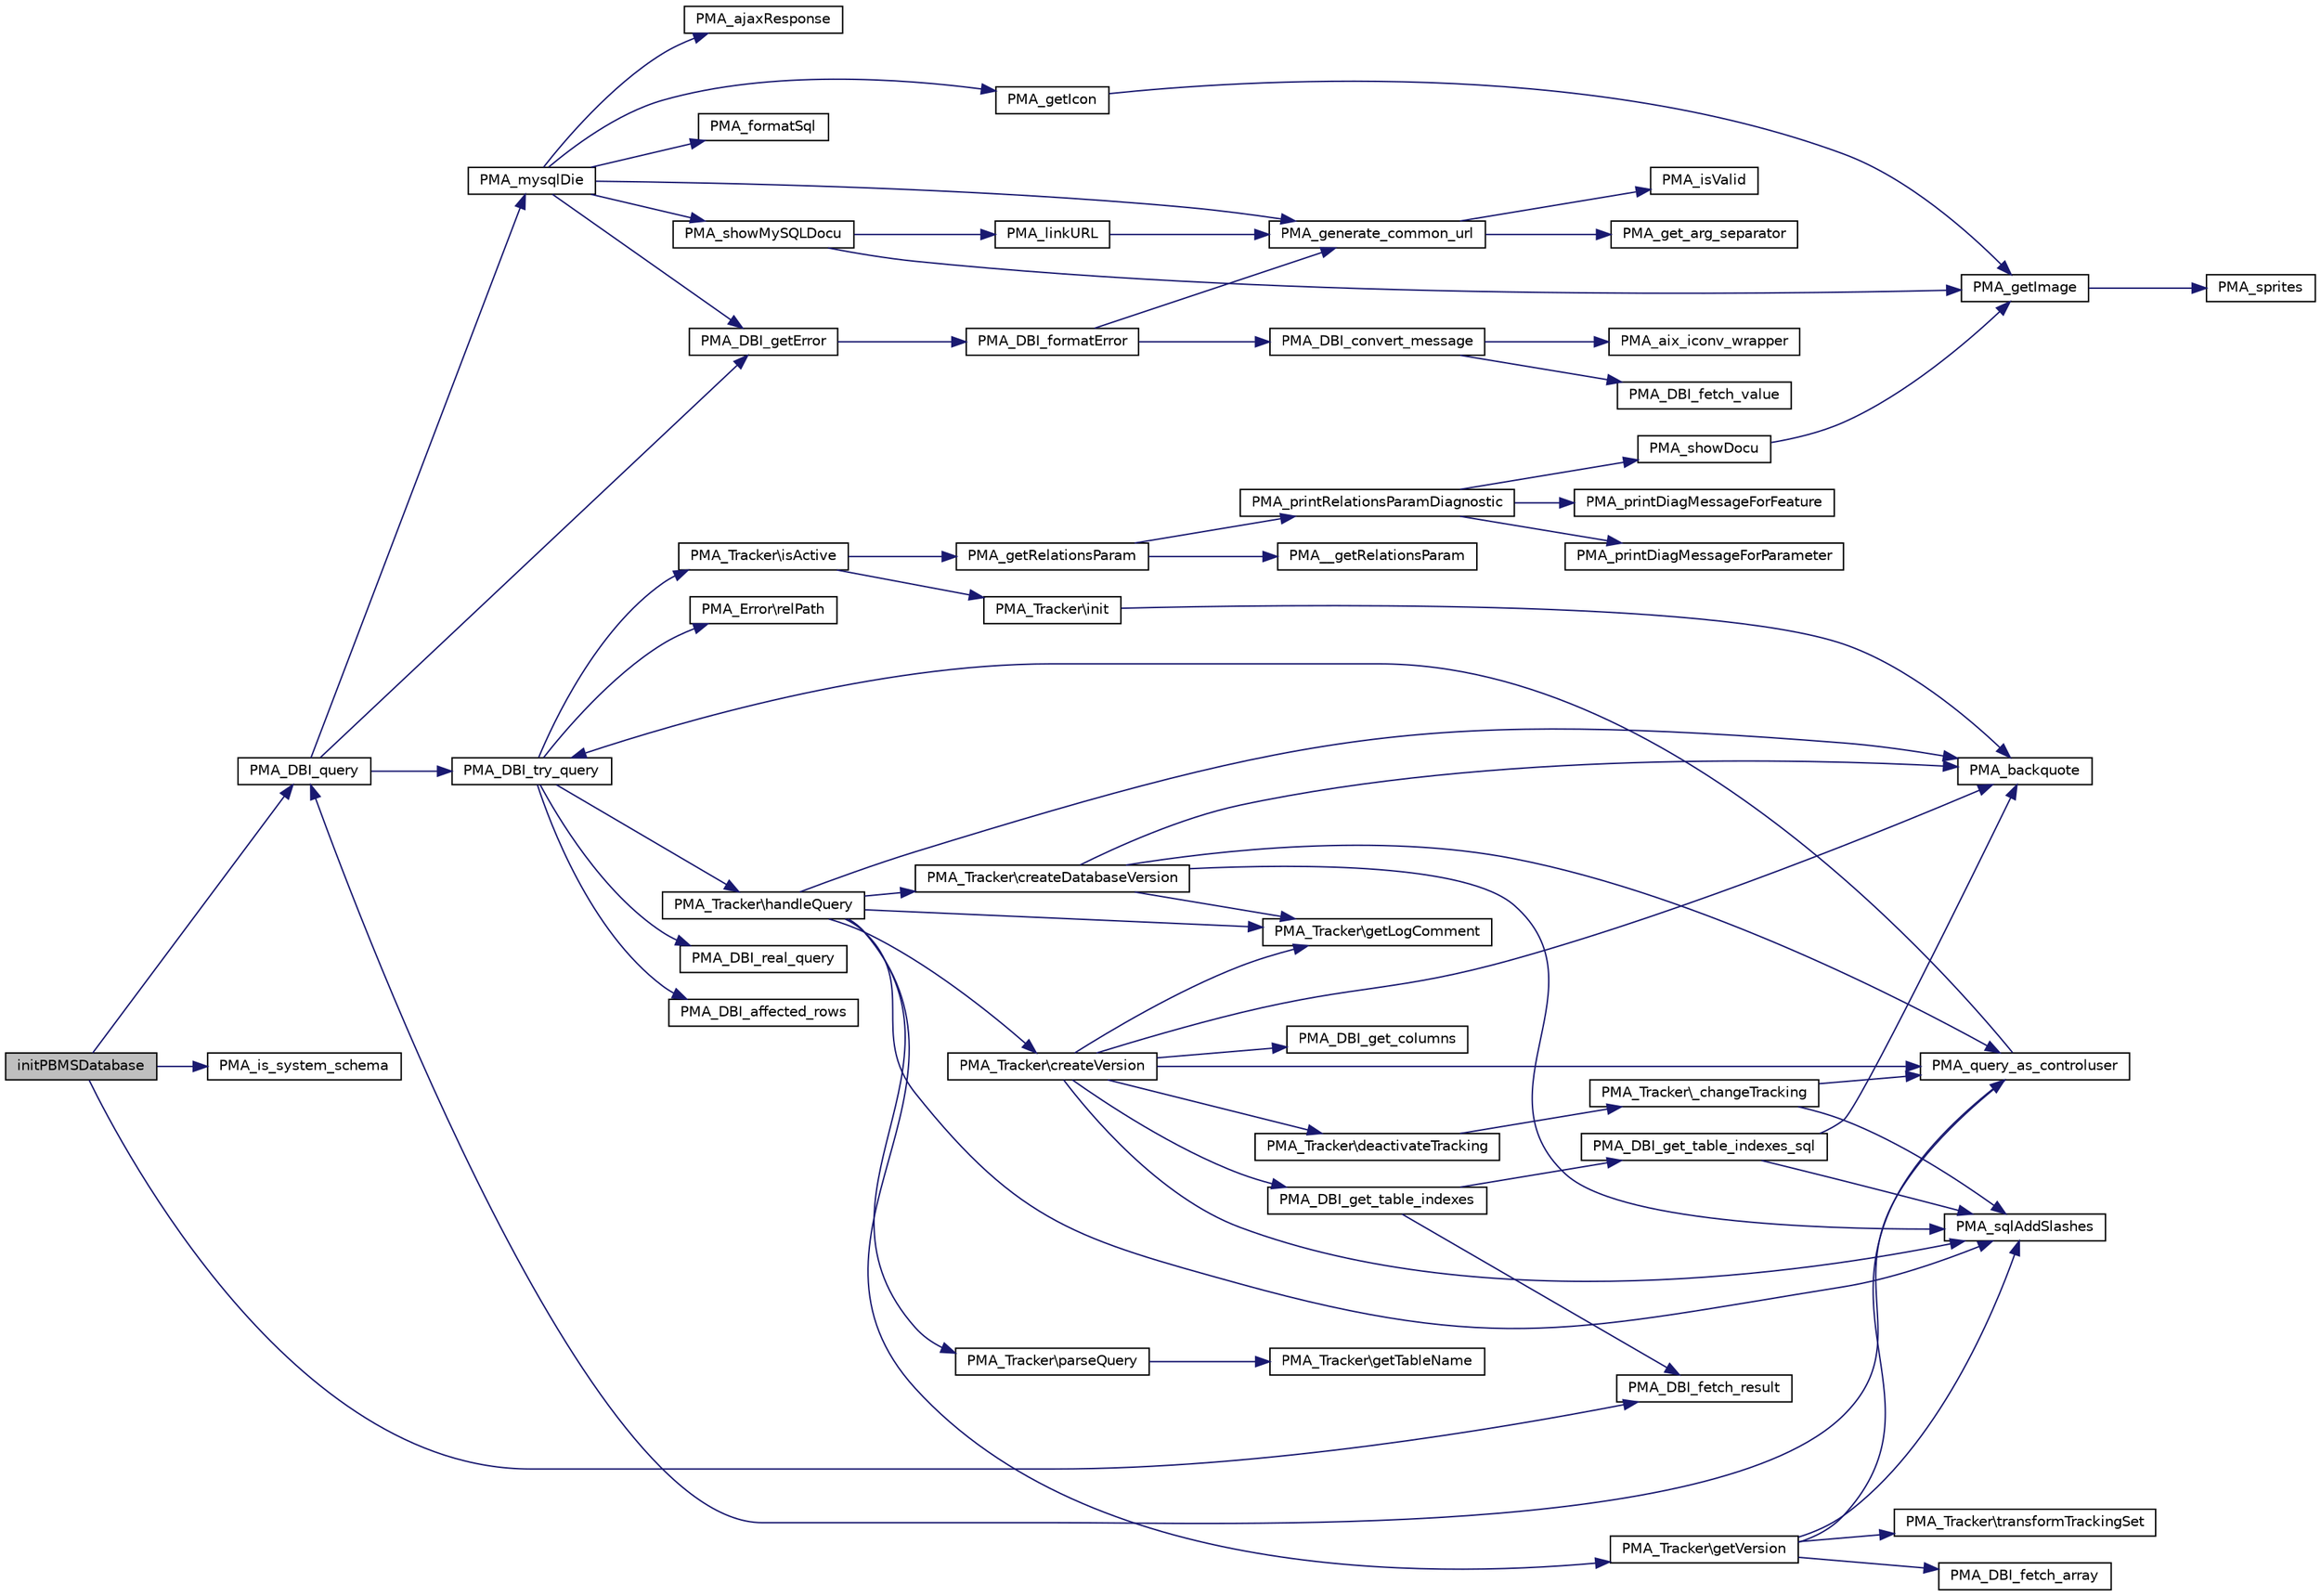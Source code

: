 digraph G
{
  edge [fontname="Helvetica",fontsize="10",labelfontname="Helvetica",labelfontsize="10"];
  node [fontname="Helvetica",fontsize="10",shape=record];
  rankdir="LR";
  Node1 [label="initPBMSDatabase",height=0.2,width=0.4,color="black", fillcolor="grey75", style="filled" fontcolor="black"];
  Node1 -> Node2 [color="midnightblue",fontsize="10",style="solid",fontname="Helvetica"];
  Node2 [label="PMA_DBI_fetch_result",height=0.2,width=0.4,color="black", fillcolor="white", style="filled",URL="$database__interface_8lib_8php.html#a761f919096699667412d2ffd391eaa5b",tooltip="returns all rows in the resultset in one array"];
  Node1 -> Node3 [color="midnightblue",fontsize="10",style="solid",fontname="Helvetica"];
  Node3 [label="PMA_is_system_schema",height=0.2,width=0.4,color="black", fillcolor="white", style="filled",URL="$database__interface_8lib_8php.html#ab3a7f643170e9d96461975b2f2786555",tooltip="Checks whether given schema is a system schema: information_schema (MySQL and Drizzle) or data_dictio..."];
  Node1 -> Node4 [color="midnightblue",fontsize="10",style="solid",fontname="Helvetica"];
  Node4 [label="PMA_DBI_query",height=0.2,width=0.4,color="black", fillcolor="white", style="filled",URL="$database__interface_8lib_8php.html#ab439cded0e18a60e731e76aa4567c089",tooltip="runs a query"];
  Node4 -> Node5 [color="midnightblue",fontsize="10",style="solid",fontname="Helvetica"];
  Node5 [label="PMA_DBI_try_query",height=0.2,width=0.4,color="black", fillcolor="white", style="filled",URL="$database__interface_8lib_8php.html#af4f8622d2f5df7858e4e6ca425ac0274",tooltip="runs a query and returns the result"];
  Node5 -> Node6 [color="midnightblue",fontsize="10",style="solid",fontname="Helvetica"];
  Node6 [label="PMA_DBI_real_query",height=0.2,width=0.4,color="black", fillcolor="white", style="filled",URL="$drizzle_8dbi_8lib_8php.html#a08ba0b503ffbca6710452ba365580035",tooltip="runs a query and returns the result"];
  Node5 -> Node7 [color="midnightblue",fontsize="10",style="solid",fontname="Helvetica"];
  Node7 [label="PMA_DBI_affected_rows",height=0.2,width=0.4,color="black", fillcolor="white", style="filled",URL="$drizzle_8dbi_8lib_8php.html#a861ab5849e4d7f8dab6daaac0071bc15",tooltip="returns the number of rows affected by last query"];
  Node5 -> Node8 [color="midnightblue",fontsize="10",style="solid",fontname="Helvetica"];
  Node8 [label="PMA_Error\\relPath",height=0.2,width=0.4,color="black", fillcolor="white", style="filled",URL="$classPMA__Error.html#a772a7752d93cec8385e0f13af46d376a",tooltip="return short relative path to phpMyAdmin basedir"];
  Node5 -> Node9 [color="midnightblue",fontsize="10",style="solid",fontname="Helvetica"];
  Node9 [label="PMA_Tracker\\isActive",height=0.2,width=0.4,color="black", fillcolor="white", style="filled",URL="$classPMA__Tracker.html#ae5dd143f48e845ae4346da01dfef5d4a",tooltip="Gets the on/off value of the Tracker module, starts initialization."];
  Node9 -> Node10 [color="midnightblue",fontsize="10",style="solid",fontname="Helvetica"];
  Node10 [label="PMA_getRelationsParam",height=0.2,width=0.4,color="black", fillcolor="white", style="filled",URL="$relation_8lib_8php.html#ad4dd08fb9ba9908cd15afb5ac92a2656"];
  Node10 -> Node11 [color="midnightblue",fontsize="10",style="solid",fontname="Helvetica"];
  Node11 [label="PMA__getRelationsParam",height=0.2,width=0.4,color="black", fillcolor="white", style="filled",URL="$relation_8lib_8php.html#aa1b2e6f08d1925e8d0962d508797be28",tooltip="Defines the relation parameters for the current user just a copy of the functions used for relations ..."];
  Node10 -> Node12 [color="midnightblue",fontsize="10",style="solid",fontname="Helvetica"];
  Node12 [label="PMA_printRelationsParamDiagnostic",height=0.2,width=0.4,color="black", fillcolor="white", style="filled",URL="$relation_8lib_8php.html#ada1ffd8f6d6d53e802e2e83d7044a944",tooltip="prints out diagnostic info for pma relation feature"];
  Node12 -> Node13 [color="midnightblue",fontsize="10",style="solid",fontname="Helvetica"];
  Node13 [label="PMA_printDiagMessageForParameter",height=0.2,width=0.4,color="black", fillcolor="white", style="filled",URL="$relation_8lib_8php.html#ab84232d07cff893a8a0fc7fed961d1fc",tooltip="prints out one diagnostic message for a configuration parameter"];
  Node12 -> Node14 [color="midnightblue",fontsize="10",style="solid",fontname="Helvetica"];
  Node14 [label="PMA_printDiagMessageForFeature",height=0.2,width=0.4,color="black", fillcolor="white", style="filled",URL="$relation_8lib_8php.html#ae1e3802955752a85b4488038675cdaa9",tooltip="prints out one diagnostic message for a feature"];
  Node12 -> Node15 [color="midnightblue",fontsize="10",style="solid",fontname="Helvetica"];
  Node15 [label="PMA_showDocu",height=0.2,width=0.4,color="black", fillcolor="white", style="filled",URL="$common_8lib_8php.html#a05d65951adf23dc8f245dbca3a1af7ef",tooltip="Displays a link to the phpMyAdmin documentation."];
  Node15 -> Node16 [color="midnightblue",fontsize="10",style="solid",fontname="Helvetica"];
  Node16 [label="PMA_getImage",height=0.2,width=0.4,color="black", fillcolor="white", style="filled",URL="$common_8lib_8php.html#a54fdec9763bf305a5082d23a5d7d5957",tooltip="Returns an HTML IMG tag for a particular image from a theme, which may be an actual file or an icon f..."];
  Node16 -> Node17 [color="midnightblue",fontsize="10",style="solid",fontname="Helvetica"];
  Node17 [label="PMA_sprites",height=0.2,width=0.4,color="black", fillcolor="white", style="filled",URL="$original_2sprites_8lib_8php.html#adb1d24853efb54486657e2e22bd9755e"];
  Node9 -> Node18 [color="midnightblue",fontsize="10",style="solid",fontname="Helvetica"];
  Node18 [label="PMA_Tracker\\init",height=0.2,width=0.4,color="black", fillcolor="white", style="filled",URL="$classPMA__Tracker.html#a16fc618785cb34b7b36b2fb833600d33",tooltip="Initializes settings."];
  Node18 -> Node19 [color="midnightblue",fontsize="10",style="solid",fontname="Helvetica"];
  Node19 [label="PMA_backquote",height=0.2,width=0.4,color="black", fillcolor="white", style="filled",URL="$common_8lib_8php.html#a81c4628f679a153bb4475c5ee2ae49ec",tooltip="Adds backquotes on both sides of a database, table or field name."];
  Node5 -> Node20 [color="midnightblue",fontsize="10",style="solid",fontname="Helvetica"];
  Node20 [label="PMA_Tracker\\handleQuery",height=0.2,width=0.4,color="black", fillcolor="white", style="filled",URL="$classPMA__Tracker.html#a45bbf8cbb24c0cc3e379a0abf0ecee10",tooltip="Analyzes a given SQL statement and saves tracking data."];
  Node20 -> Node21 [color="midnightblue",fontsize="10",style="solid",fontname="Helvetica"];
  Node21 [label="PMA_Tracker\\parseQuery",height=0.2,width=0.4,color="black", fillcolor="white", style="filled",URL="$classPMA__Tracker.html#a0ed18d54f03c8774c52bb5e77af57b13",tooltip="Parses a query."];
  Node21 -> Node22 [color="midnightblue",fontsize="10",style="solid",fontname="Helvetica"];
  Node22 [label="PMA_Tracker\\getTableName",height=0.2,width=0.4,color="black", fillcolor="white", style="filled",URL="$classPMA__Tracker.html#a4638f7bb0092dfe0823e710523ff7151",tooltip="Parses the name of a table from a SQL statement substring."];
  Node20 -> Node23 [color="midnightblue",fontsize="10",style="solid",fontname="Helvetica"];
  Node23 [label="PMA_Tracker\\getVersion",height=0.2,width=0.4,color="black", fillcolor="white", style="filled",URL="$classPMA__Tracker.html#a315294423a060736a4c5a35ec099943e",tooltip="Gets the newest version of a tracking job (in other words: gets the HEAD version)."];
  Node23 -> Node24 [color="midnightblue",fontsize="10",style="solid",fontname="Helvetica"];
  Node24 [label="PMA_sqlAddSlashes",height=0.2,width=0.4,color="black", fillcolor="white", style="filled",URL="$common_8lib_8php.html#a799062f79f401d1f20735d292d008eaf",tooltip="Add slashes before &quot;&#39;&quot; and &quot;\&quot; characters so a value containing them can be used in a sql comparison..."];
  Node23 -> Node25 [color="midnightblue",fontsize="10",style="solid",fontname="Helvetica"];
  Node25 [label="PMA_Tracker\\transformTrackingSet",height=0.2,width=0.4,color="black", fillcolor="white", style="filled",URL="$classPMA__Tracker.html#a1ceeb83cd800f8273fb050439f8278da",tooltip="Transforms tracking set for Drizzle, which has no SET type."];
  Node23 -> Node26 [color="midnightblue",fontsize="10",style="solid",fontname="Helvetica"];
  Node26 [label="PMA_DBI_fetch_array",height=0.2,width=0.4,color="black", fillcolor="white", style="filled",URL="$drizzle_8dbi_8lib_8php.html#a82910e461b1997b01dc49d76b7608e93",tooltip="returns array of rows with associative and numeric keys from $result"];
  Node23 -> Node27 [color="midnightblue",fontsize="10",style="solid",fontname="Helvetica"];
  Node27 [label="PMA_query_as_controluser",height=0.2,width=0.4,color="black", fillcolor="white", style="filled",URL="$relation_8lib_8php.html#ab6d57b38824545d660dcfcd4c864a177",tooltip="Executes a query as controluser if possible, otherwise as normal user."];
  Node27 -> Node4 [color="midnightblue",fontsize="10",style="solid",fontname="Helvetica"];
  Node27 -> Node5 [color="midnightblue",fontsize="10",style="solid",fontname="Helvetica"];
  Node20 -> Node28 [color="midnightblue",fontsize="10",style="solid",fontname="Helvetica"];
  Node28 [label="PMA_Tracker\\createVersion",height=0.2,width=0.4,color="black", fillcolor="white", style="filled",URL="$classPMA__Tracker.html#a42ffa6e4d6005801f830d64cb43160b5",tooltip="Creates tracking version of a table / view (in other words: create a job to track future changes on t..."];
  Node28 -> Node29 [color="midnightblue",fontsize="10",style="solid",fontname="Helvetica"];
  Node29 [label="PMA_DBI_get_columns",height=0.2,width=0.4,color="black", fillcolor="white", style="filled",URL="$database__interface_8lib_8php.html#a0f34de2c56a55fc2862bf26c489fc5aa",tooltip="Returns descriptions of columns in given table (all or given by $column)"];
  Node28 -> Node30 [color="midnightblue",fontsize="10",style="solid",fontname="Helvetica"];
  Node30 [label="PMA_DBI_get_table_indexes",height=0.2,width=0.4,color="black", fillcolor="white", style="filled",URL="$database__interface_8lib_8php.html#ad024afebf46c43570280d649c48954ba",tooltip="Returns indexes of a table."];
  Node30 -> Node31 [color="midnightblue",fontsize="10",style="solid",fontname="Helvetica"];
  Node31 [label="PMA_DBI_get_table_indexes_sql",height=0.2,width=0.4,color="black", fillcolor="white", style="filled",URL="$database__interface_8lib_8php.html#a08524b087dc87a07e0d838fdec49c77d",tooltip="Returns SQL for fetching information on table indexes (SHOW INDEXES)"];
  Node31 -> Node24 [color="midnightblue",fontsize="10",style="solid",fontname="Helvetica"];
  Node31 -> Node19 [color="midnightblue",fontsize="10",style="solid",fontname="Helvetica"];
  Node30 -> Node2 [color="midnightblue",fontsize="10",style="solid",fontname="Helvetica"];
  Node28 -> Node32 [color="midnightblue",fontsize="10",style="solid",fontname="Helvetica"];
  Node32 [label="PMA_Tracker\\getLogComment",height=0.2,width=0.4,color="black", fillcolor="white", style="filled",URL="$classPMA__Tracker.html#a09cf326169bfdd91ab8ac6a11b08df09",tooltip="Returns the comment line for the log."];
  Node28 -> Node19 [color="midnightblue",fontsize="10",style="solid",fontname="Helvetica"];
  Node28 -> Node24 [color="midnightblue",fontsize="10",style="solid",fontname="Helvetica"];
  Node28 -> Node27 [color="midnightblue",fontsize="10",style="solid",fontname="Helvetica"];
  Node28 -> Node33 [color="midnightblue",fontsize="10",style="solid",fontname="Helvetica"];
  Node33 [label="PMA_Tracker\\deactivateTracking",height=0.2,width=0.4,color="black", fillcolor="white", style="filled",URL="$classPMA__Tracker.html#a6aa4146352a53d1a8a02a7d082744cfa",tooltip="Deactivates tracking of a table."];
  Node33 -> Node34 [color="midnightblue",fontsize="10",style="solid",fontname="Helvetica"];
  Node34 [label="PMA_Tracker\\_changeTracking",height=0.2,width=0.4,color="black", fillcolor="white", style="filled",URL="$classPMA__Tracker.html#a57f1995e1ee7ebf2f43536bff5a3f650",tooltip="Changes tracking of a table."];
  Node34 -> Node24 [color="midnightblue",fontsize="10",style="solid",fontname="Helvetica"];
  Node34 -> Node27 [color="midnightblue",fontsize="10",style="solid",fontname="Helvetica"];
  Node20 -> Node35 [color="midnightblue",fontsize="10",style="solid",fontname="Helvetica"];
  Node35 [label="PMA_Tracker\\createDatabaseVersion",height=0.2,width=0.4,color="black", fillcolor="white", style="filled",URL="$classPMA__Tracker.html#a3aacc0c0e3b67d82419856773f536166",tooltip="Creates tracking version of a database (in other words: create a job to track future changes on the d..."];
  Node35 -> Node32 [color="midnightblue",fontsize="10",style="solid",fontname="Helvetica"];
  Node35 -> Node19 [color="midnightblue",fontsize="10",style="solid",fontname="Helvetica"];
  Node35 -> Node24 [color="midnightblue",fontsize="10",style="solid",fontname="Helvetica"];
  Node35 -> Node27 [color="midnightblue",fontsize="10",style="solid",fontname="Helvetica"];
  Node20 -> Node32 [color="midnightblue",fontsize="10",style="solid",fontname="Helvetica"];
  Node20 -> Node19 [color="midnightblue",fontsize="10",style="solid",fontname="Helvetica"];
  Node20 -> Node24 [color="midnightblue",fontsize="10",style="solid",fontname="Helvetica"];
  Node4 -> Node36 [color="midnightblue",fontsize="10",style="solid",fontname="Helvetica"];
  Node36 [label="PMA_mysqlDie",height=0.2,width=0.4,color="black", fillcolor="white", style="filled",URL="$common_8lib_8php.html#a4b5abc57e204c6266283131d03f66395",tooltip="Displays a MySQL error message in the right frame."];
  Node36 -> Node37 [color="midnightblue",fontsize="10",style="solid",fontname="Helvetica"];
  Node37 [label="PMA_DBI_getError",height=0.2,width=0.4,color="black", fillcolor="white", style="filled",URL="$drizzle_8dbi_8lib_8php.html#a704868d694079bc38c1947d370b8bf79",tooltip="returns last error message or false if no errors occured"];
  Node37 -> Node38 [color="midnightblue",fontsize="10",style="solid",fontname="Helvetica"];
  Node38 [label="PMA_DBI_formatError",height=0.2,width=0.4,color="black", fillcolor="white", style="filled",URL="$database__interface_8lib_8php.html#a53d2263f39303e561d76439d28f4a1be",tooltip="Formats database error message in a friendly way."];
  Node38 -> Node39 [color="midnightblue",fontsize="10",style="solid",fontname="Helvetica"];
  Node39 [label="PMA_DBI_convert_message",height=0.2,width=0.4,color="black", fillcolor="white", style="filled",URL="$database__interface_8lib_8php.html#a6f4e94ffe2e5c28f0ce9f23c2e65e74a",tooltip="converts charset of a mysql message, usually coming from mysql_error(), into PMA charset, usally UTF-8 uses language to charset mapping from mysql/share/errmsg.txt and charset names to ISO charset from information_schema.CHARACTER_SETS"];
  Node39 -> Node40 [color="midnightblue",fontsize="10",style="solid",fontname="Helvetica"];
  Node40 [label="PMA_DBI_fetch_value",height=0.2,width=0.4,color="black", fillcolor="white", style="filled",URL="$database__interface_8lib_8php.html#a772f12a953dd2908745bb16a8fa7b63a",tooltip="returns a single value from the given result or query, if the query or the result has more than one r..."];
  Node39 -> Node41 [color="midnightblue",fontsize="10",style="solid",fontname="Helvetica"];
  Node41 [label="PMA_aix_iconv_wrapper",height=0.2,width=0.4,color="black", fillcolor="white", style="filled",URL="$iconv__wrapper_8lib_8php.html#ae2a03599cbea1b2d682a18a39f87ba11",tooltip="Wrapper around IBM AIX iconv(), whose character set naming differs from the GNU version of iconv()..."];
  Node38 -> Node42 [color="midnightblue",fontsize="10",style="solid",fontname="Helvetica"];
  Node42 [label="PMA_generate_common_url",height=0.2,width=0.4,color="black", fillcolor="white", style="filled",URL="$url__generating_8lib_8php.html#ad5c0cfef7cb600a158a1ef5fa321a094",tooltip="Generates text with URL parameters."];
  Node42 -> Node43 [color="midnightblue",fontsize="10",style="solid",fontname="Helvetica"];
  Node43 [label="PMA_isValid",height=0.2,width=0.4,color="black", fillcolor="white", style="filled",URL="$core_8lib_8php.html#a1b8fd01cdfbdfaac35e692fcdaaad700",tooltip="checks given $var against $type or $compare"];
  Node42 -> Node44 [color="midnightblue",fontsize="10",style="solid",fontname="Helvetica"];
  Node44 [label="PMA_get_arg_separator",height=0.2,width=0.4,color="black", fillcolor="white", style="filled",URL="$url__generating_8lib_8php.html#a4ba0b6653c22a19615683ab743c1b4e1",tooltip="Returns url separator."];
  Node36 -> Node45 [color="midnightblue",fontsize="10",style="solid",fontname="Helvetica"];
  Node45 [label="PMA_formatSql",height=0.2,width=0.4,color="black", fillcolor="white", style="filled",URL="$common_8lib_8php.html#a7318464fb4bfbdb4c33b3257ad533ab6",tooltip="format sql strings"];
  Node36 -> Node46 [color="midnightblue",fontsize="10",style="solid",fontname="Helvetica"];
  Node46 [label="PMA_showMySQLDocu",height=0.2,width=0.4,color="black", fillcolor="white", style="filled",URL="$common_8lib_8php.html#a5b2c38942cb8fe55e02ba17d0bef9f15",tooltip="Displays a link to the official MySQL documentation."];
  Node46 -> Node47 [color="midnightblue",fontsize="10",style="solid",fontname="Helvetica"];
  Node47 [label="PMA_linkURL",height=0.2,width=0.4,color="black", fillcolor="white", style="filled",URL="$core_8lib_8php.html#a9bbc563e958307413cd9a83f70ff2590",tooltip="Returns link to (possibly) external site using defined redirector."];
  Node47 -> Node42 [color="midnightblue",fontsize="10",style="solid",fontname="Helvetica"];
  Node46 -> Node16 [color="midnightblue",fontsize="10",style="solid",fontname="Helvetica"];
  Node36 -> Node42 [color="midnightblue",fontsize="10",style="solid",fontname="Helvetica"];
  Node36 -> Node48 [color="midnightblue",fontsize="10",style="solid",fontname="Helvetica"];
  Node48 [label="PMA_getIcon",height=0.2,width=0.4,color="black", fillcolor="white", style="filled",URL="$common_8lib_8php.html#a73905c5a8a80014a8d299d0c74176316",tooltip="Returns an HTML IMG tag for a particular icon from a theme, which may be an actual file or an icon fr..."];
  Node48 -> Node16 [color="midnightblue",fontsize="10",style="solid",fontname="Helvetica"];
  Node36 -> Node49 [color="midnightblue",fontsize="10",style="solid",fontname="Helvetica"];
  Node49 [label="PMA_ajaxResponse",height=0.2,width=0.4,color="black", fillcolor="white", style="filled",URL="$common_8lib_8php.html#a8e357ad2d42095d9078580361cb77a96",tooltip="function that generates a json output for an ajax request and ends script execution"];
  Node4 -> Node37 [color="midnightblue",fontsize="10",style="solid",fontname="Helvetica"];
}
